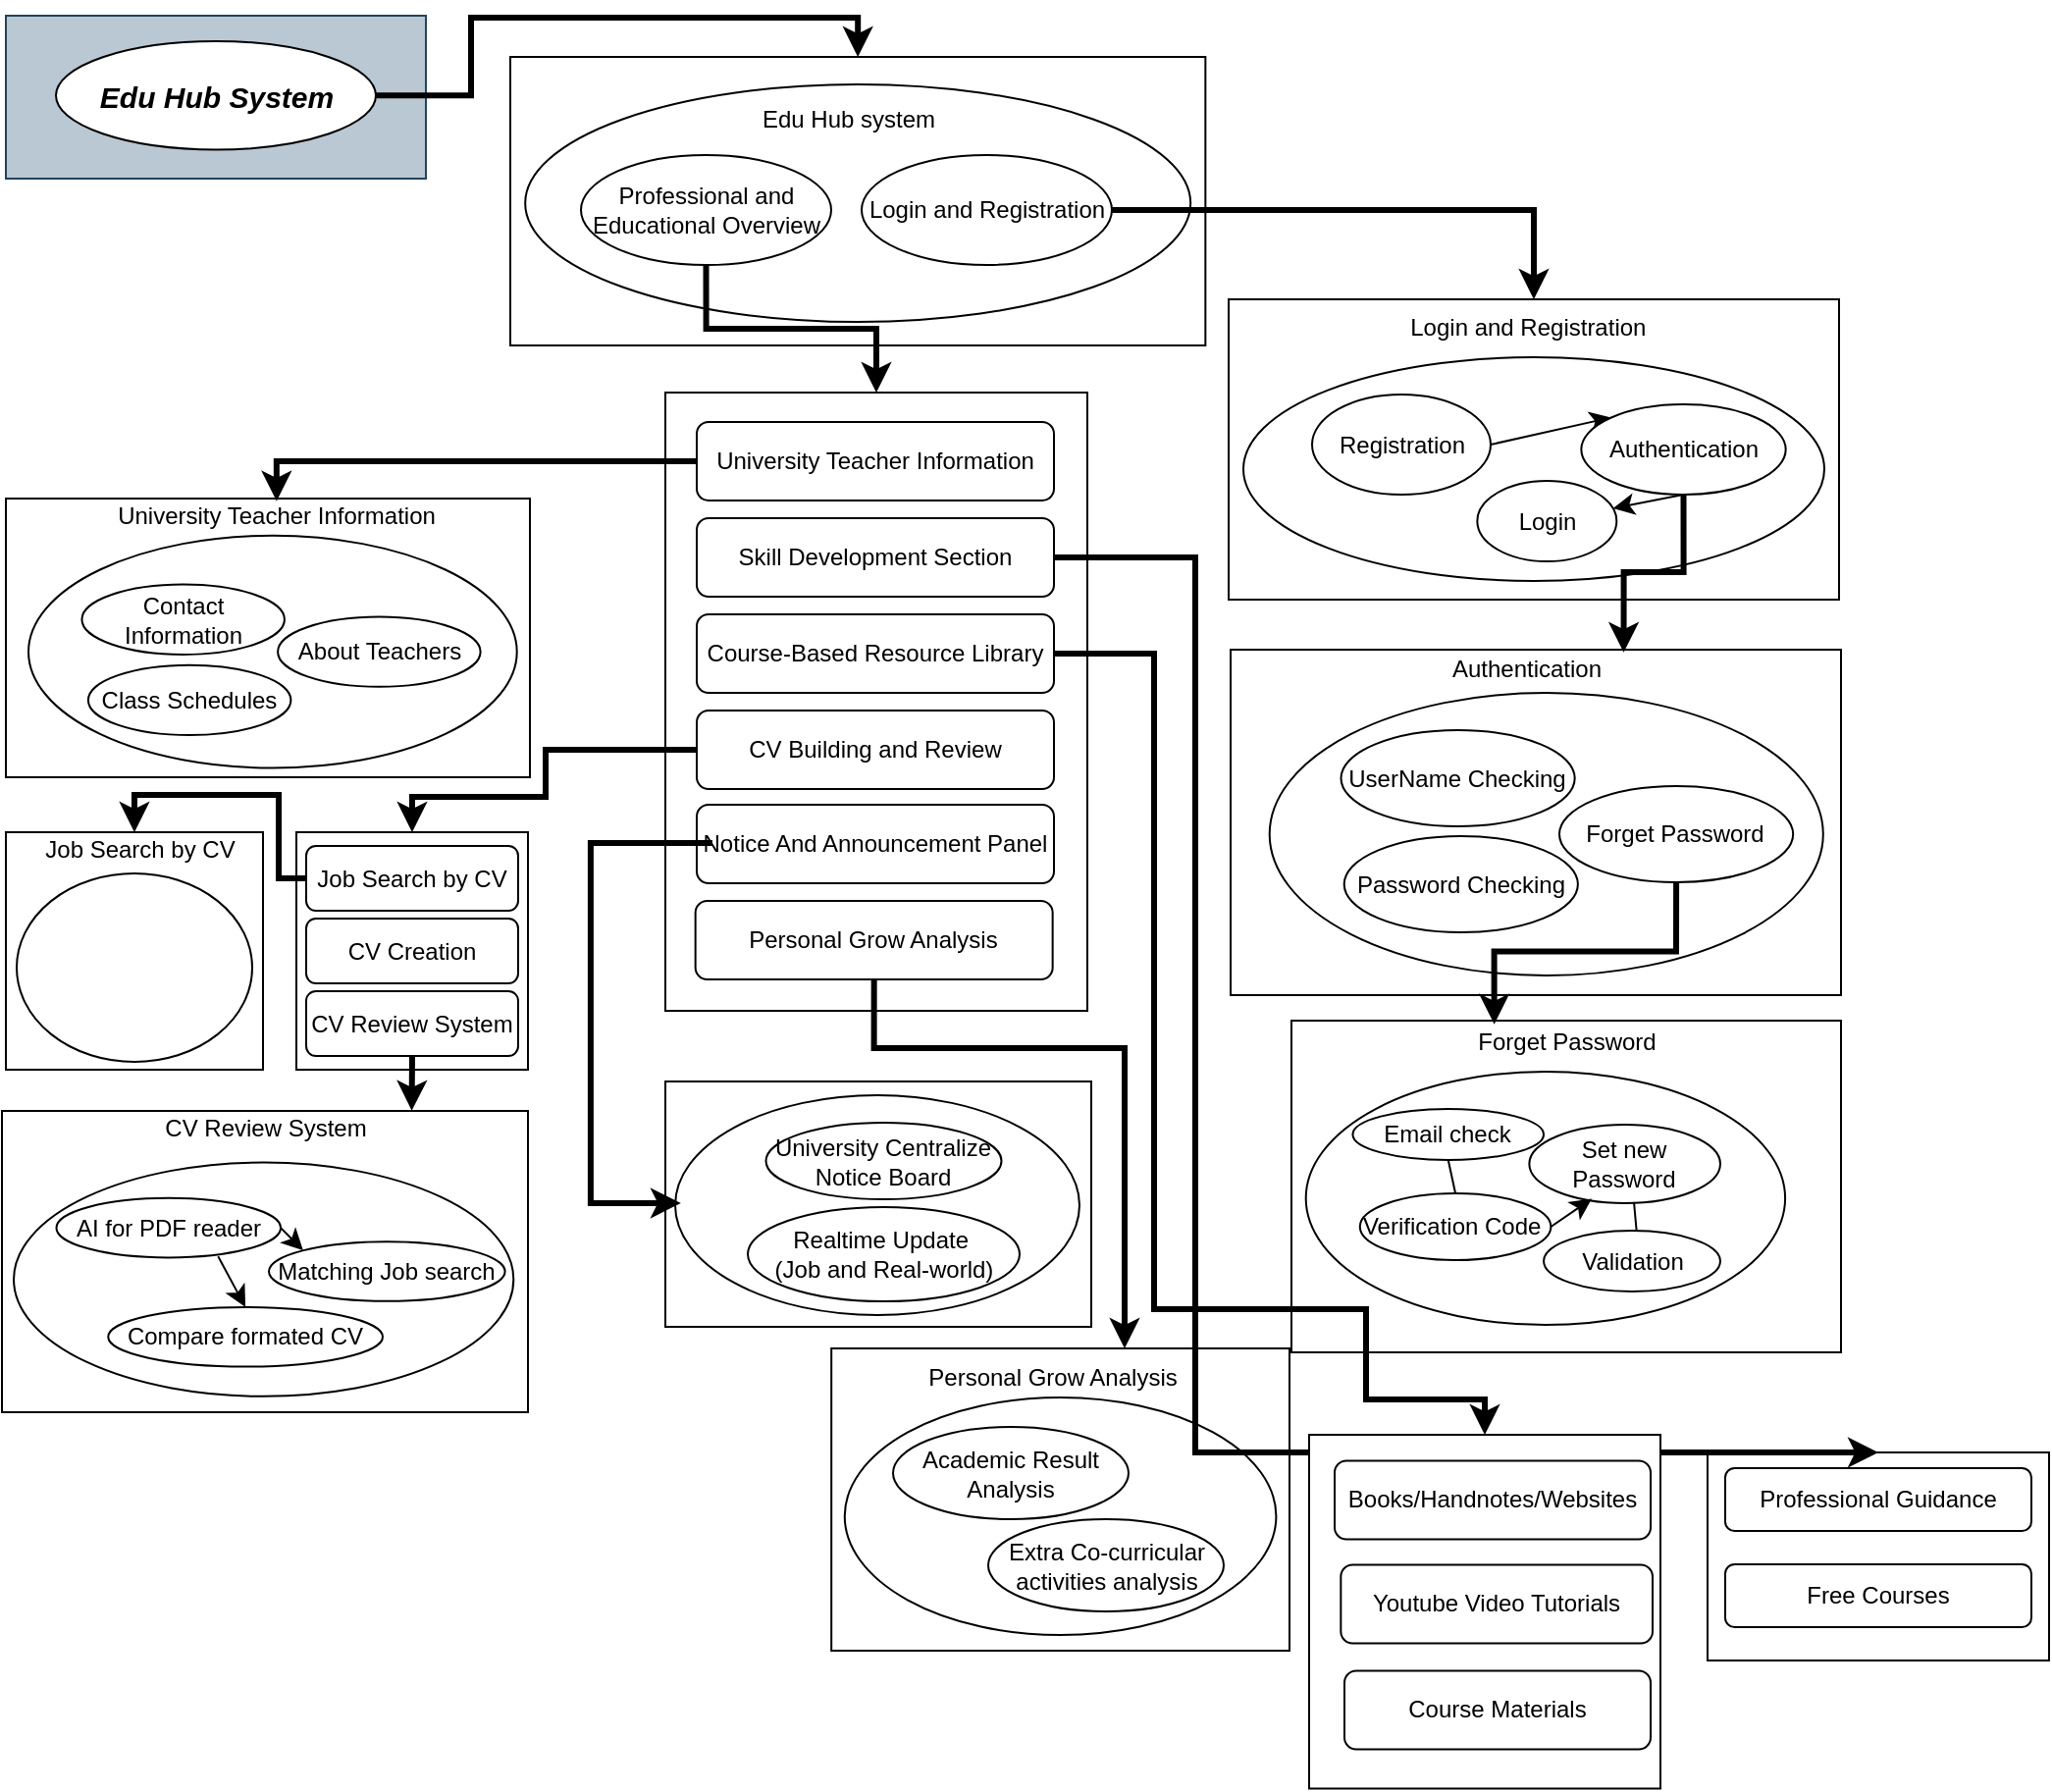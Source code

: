 <mxfile version="26.1.0">
  <diagram name="Page-1" id="dIcrA_qB1EK9TaSI5K_2">
    <mxGraphModel dx="1368" dy="705" grid="0" gridSize="10" guides="1" tooltips="1" connect="1" arrows="1" fold="1" page="0" pageScale="1" pageWidth="850" pageHeight="1100" math="0" shadow="0">
      <root>
        <mxCell id="0" />
        <mxCell id="1" parent="0" />
        <mxCell id="Bnf2NCZyDXiezHd9HjdY-45" value="" style="rounded=0;whiteSpace=wrap;html=1;" parent="1" vertex="1">
          <mxGeometry x="-114" y="296" width="217" height="125" as="geometry" />
        </mxCell>
        <mxCell id="Bnf2NCZyDXiezHd9HjdY-48" value="" style="ellipse;whiteSpace=wrap;html=1;" parent="1" vertex="1">
          <mxGeometry x="-109" y="303" width="206" height="112" as="geometry" />
        </mxCell>
        <mxCell id="Bnf2NCZyDXiezHd9HjdY-14" value="" style="group" parent="1" vertex="1" connectable="0">
          <mxGeometry x="-450" y="-1" width="267" height="142" as="geometry" />
        </mxCell>
        <mxCell id="Bnf2NCZyDXiezHd9HjdY-22" value="" style="rounded=0;whiteSpace=wrap;html=1;" parent="Bnf2NCZyDXiezHd9HjdY-14" vertex="1">
          <mxGeometry width="267" height="142" as="geometry" />
        </mxCell>
        <mxCell id="Bnf2NCZyDXiezHd9HjdY-23" value="" style="group" parent="Bnf2NCZyDXiezHd9HjdY-14" vertex="1" connectable="0">
          <mxGeometry x="11.511" y="1.331" width="248.85" height="135.946" as="geometry" />
        </mxCell>
        <mxCell id="Bnf2NCZyDXiezHd9HjdY-17" value="" style="ellipse;whiteSpace=wrap;html=1;container=0;" parent="Bnf2NCZyDXiezHd9HjdY-23" vertex="1">
          <mxGeometry y="17.585" width="248.85" height="118.361" as="geometry" />
        </mxCell>
        <mxCell id="Bnf2NCZyDXiezHd9HjdY-18" value="University Teacher Information" style="text;html=1;align=center;verticalAlign=middle;whiteSpace=wrap;rounded=0;container=0;" parent="Bnf2NCZyDXiezHd9HjdY-23" vertex="1">
          <mxGeometry x="38.199" width="176.45" height="16.216" as="geometry" />
        </mxCell>
        <mxCell id="Bnf2NCZyDXiezHd9HjdY-19" value="Contact Information" style="ellipse;whiteSpace=wrap;html=1;container=0;" parent="Bnf2NCZyDXiezHd9HjdY-23" vertex="1">
          <mxGeometry x="27.208" y="42.447" width="103.251" height="35.67" as="geometry" />
        </mxCell>
        <mxCell id="Bnf2NCZyDXiezHd9HjdY-20" value="About Teachers" style="ellipse;whiteSpace=wrap;html=1;container=0;" parent="Bnf2NCZyDXiezHd9HjdY-23" vertex="1">
          <mxGeometry x="127.039" y="58.931" width="103.251" height="35.67" as="geometry" />
        </mxCell>
        <mxCell id="Bnf2NCZyDXiezHd9HjdY-21" value="Class Schedules" style="ellipse;whiteSpace=wrap;html=1;container=0;" parent="Bnf2NCZyDXiezHd9HjdY-23" vertex="1">
          <mxGeometry x="30.434" y="83.522" width="103.251" height="35.67" as="geometry" />
        </mxCell>
        <mxCell id="UraL1NpnlC7Kskf86XwC-92" value="" style="group" parent="1" vertex="1" connectable="0">
          <mxGeometry x="174" y="71" width="311" height="181" as="geometry" />
        </mxCell>
        <mxCell id="UraL1NpnlC7Kskf86XwC-72" value="" style="whiteSpace=wrap;html=1;" parent="UraL1NpnlC7Kskf86XwC-92" vertex="1">
          <mxGeometry y="5" width="311" height="176" as="geometry" />
        </mxCell>
        <mxCell id="UraL1NpnlC7Kskf86XwC-74" value="" style="ellipse;whiteSpace=wrap;html=1;" parent="UraL1NpnlC7Kskf86XwC-92" vertex="1">
          <mxGeometry x="19.851" y="27" width="282.051" height="144" as="geometry" />
        </mxCell>
        <mxCell id="UraL1NpnlC7Kskf86XwC-75" value="UserName Checking" style="ellipse;whiteSpace=wrap;html=1;" parent="UraL1NpnlC7Kskf86XwC-92" vertex="1">
          <mxGeometry x="56.245" y="46" width="119.106" height="49" as="geometry" />
        </mxCell>
        <mxCell id="UraL1NpnlC7Kskf86XwC-76" value="Password Checking" style="ellipse;whiteSpace=wrap;html=1;" parent="UraL1NpnlC7Kskf86XwC-92" vertex="1">
          <mxGeometry x="57.841" y="100" width="119.106" height="49" as="geometry" />
        </mxCell>
        <mxCell id="UraL1NpnlC7Kskf86XwC-78" value="Forget Password" style="ellipse;whiteSpace=wrap;html=1;" parent="UraL1NpnlC7Kskf86XwC-92" vertex="1">
          <mxGeometry x="167.493" y="74.5" width="119.106" height="49" as="geometry" />
        </mxCell>
        <mxCell id="UraL1NpnlC7Kskf86XwC-91" value="Authentication" style="text;html=1;align=center;verticalAlign=middle;whiteSpace=wrap;rounded=0;" parent="UraL1NpnlC7Kskf86XwC-92" vertex="1">
          <mxGeometry x="110.008" width="81.886" height="30" as="geometry" />
        </mxCell>
        <mxCell id="UraL1NpnlC7Kskf86XwC-93" value="" style="group" parent="1" vertex="1" connectable="0">
          <mxGeometry x="205" y="261" width="280" height="173" as="geometry" />
        </mxCell>
        <mxCell id="UraL1NpnlC7Kskf86XwC-79" value="" style="whiteSpace=wrap;html=1;" parent="UraL1NpnlC7Kskf86XwC-93" vertex="1">
          <mxGeometry y="4" width="280" height="169" as="geometry" />
        </mxCell>
        <mxCell id="UraL1NpnlC7Kskf86XwC-81" value="" style="ellipse;whiteSpace=wrap;html=1;" parent="UraL1NpnlC7Kskf86XwC-93" vertex="1">
          <mxGeometry x="7.344" y="30" width="244.197" height="129" as="geometry" />
        </mxCell>
        <mxCell id="UraL1NpnlC7Kskf86XwC-82" value="Email check" style="ellipse;whiteSpace=wrap;html=1;" parent="UraL1NpnlC7Kskf86XwC-93" vertex="1">
          <mxGeometry x="31.213" y="49" width="97.311" height="26" as="geometry" />
        </mxCell>
        <mxCell id="UraL1NpnlC7Kskf86XwC-83" value="Verification Code&amp;nbsp;" style="ellipse;whiteSpace=wrap;html=1;" parent="UraL1NpnlC7Kskf86XwC-93" vertex="1">
          <mxGeometry x="34.885" y="92" width="97.311" height="34" as="geometry" />
        </mxCell>
        <mxCell id="UraL1NpnlC7Kskf86XwC-84" value="Set new Password" style="ellipse;whiteSpace=wrap;html=1;" parent="UraL1NpnlC7Kskf86XwC-93" vertex="1">
          <mxGeometry x="121.18" y="57" width="97.311" height="40" as="geometry" />
        </mxCell>
        <mxCell id="UraL1NpnlC7Kskf86XwC-85" value="Validation" style="ellipse;whiteSpace=wrap;html=1;" parent="UraL1NpnlC7Kskf86XwC-93" vertex="1">
          <mxGeometry x="128.525" y="111" width="89.967" height="31" as="geometry" />
        </mxCell>
        <mxCell id="UraL1NpnlC7Kskf86XwC-86" value="" style="endArrow=none;html=1;rounded=0;fontSize=12;startSize=8;endSize=8;curved=1;exitX=0.5;exitY=0;exitDx=0;exitDy=0;entryX=0.5;entryY=1;entryDx=0;entryDy=0;" parent="UraL1NpnlC7Kskf86XwC-93" source="UraL1NpnlC7Kskf86XwC-83" target="UraL1NpnlC7Kskf86XwC-82" edge="1">
          <mxGeometry width="50" height="50" relative="1" as="geometry">
            <mxPoint x="85.377" y="81" as="sourcePoint" />
            <mxPoint x="131.279" y="31" as="targetPoint" />
          </mxGeometry>
        </mxCell>
        <mxCell id="UraL1NpnlC7Kskf86XwC-88" value="" style="endArrow=classic;html=1;rounded=0;fontSize=12;startSize=8;endSize=8;curved=1;exitX=1;exitY=0.5;exitDx=0;exitDy=0;entryX=0.327;entryY=0.944;entryDx=0;entryDy=0;entryPerimeter=0;" parent="UraL1NpnlC7Kskf86XwC-93" source="UraL1NpnlC7Kskf86XwC-83" target="UraL1NpnlC7Kskf86XwC-84" edge="1">
          <mxGeometry width="50" height="50" relative="1" as="geometry">
            <mxPoint x="197.377" y="176" as="sourcePoint" />
            <mxPoint x="149.639" y="92" as="targetPoint" />
          </mxGeometry>
        </mxCell>
        <mxCell id="UraL1NpnlC7Kskf86XwC-89" value="" style="endArrow=none;html=1;rounded=0;fontSize=12;startSize=8;endSize=8;curved=1;entryX=0.548;entryY=0.986;entryDx=0;entryDy=0;entryPerimeter=0;exitX=0.526;exitY=0.012;exitDx=0;exitDy=0;exitPerimeter=0;" parent="UraL1NpnlC7Kskf86XwC-93" source="UraL1NpnlC7Kskf86XwC-85" target="UraL1NpnlC7Kskf86XwC-84" edge="1">
          <mxGeometry width="50" height="50" relative="1" as="geometry">
            <mxPoint x="85.377" y="90" as="sourcePoint" />
            <mxPoint x="131.279" y="40" as="targetPoint" />
          </mxGeometry>
        </mxCell>
        <mxCell id="UraL1NpnlC7Kskf86XwC-90" value="Forget Password" style="text;html=1;align=center;verticalAlign=middle;whiteSpace=wrap;rounded=0;" parent="UraL1NpnlC7Kskf86XwC-93" vertex="1">
          <mxGeometry x="86.65" width="106.69" height="30" as="geometry" />
        </mxCell>
        <mxCell id="UraL1NpnlC7Kskf86XwC-27" value="" style="rounded=0;whiteSpace=wrap;html=1;" parent="1" vertex="1">
          <mxGeometry x="173" y="-102.5" width="311" height="153" as="geometry" />
        </mxCell>
        <mxCell id="UraL1NpnlC7Kskf86XwC-31" value="" style="ellipse;whiteSpace=wrap;html=1;" parent="1" vertex="1">
          <mxGeometry x="180.5" y="-73" width="296" height="114" as="geometry" />
        </mxCell>
        <mxCell id="UraL1NpnlC7Kskf86XwC-32" value="Login" style="ellipse;whiteSpace=wrap;html=1;" parent="1" vertex="1">
          <mxGeometry x="299.67" y="-10" width="71" height="41" as="geometry" />
        </mxCell>
        <mxCell id="UraL1NpnlC7Kskf86XwC-38" style="edgeStyle=none;curved=1;rounded=0;orthogonalLoop=1;jettySize=auto;html=1;exitX=1;exitY=0.5;exitDx=0;exitDy=0;entryX=0;entryY=0;entryDx=0;entryDy=0;fontSize=12;startSize=8;endSize=8;" parent="1" source="UraL1NpnlC7Kskf86XwC-33" target="UraL1NpnlC7Kskf86XwC-34" edge="1">
          <mxGeometry relative="1" as="geometry" />
        </mxCell>
        <mxCell id="UraL1NpnlC7Kskf86XwC-33" value="Registration" style="ellipse;whiteSpace=wrap;html=1;" parent="1" vertex="1">
          <mxGeometry x="215.5" y="-54" width="91" height="51" as="geometry" />
        </mxCell>
        <mxCell id="UraL1NpnlC7Kskf86XwC-39" style="edgeStyle=none;curved=1;rounded=0;orthogonalLoop=1;jettySize=auto;html=1;exitX=0.5;exitY=1;exitDx=0;exitDy=0;fontSize=12;startSize=8;endSize=8;" parent="1" source="UraL1NpnlC7Kskf86XwC-34" target="UraL1NpnlC7Kskf86XwC-32" edge="1">
          <mxGeometry relative="1" as="geometry" />
        </mxCell>
        <mxCell id="UraL1NpnlC7Kskf86XwC-34" value="Authentication" style="ellipse;whiteSpace=wrap;html=1;" parent="1" vertex="1">
          <mxGeometry x="352.67" y="-49" width="104.17" height="46" as="geometry" />
        </mxCell>
        <mxCell id="UraL1NpnlC7Kskf86XwC-47" value="Login and Registration&amp;nbsp;&amp;nbsp;" style="text;html=1;align=center;verticalAlign=middle;whiteSpace=wrap;rounded=0;" parent="1" vertex="1">
          <mxGeometry x="263.5" y="-103" width="130" height="30" as="geometry" />
        </mxCell>
        <mxCell id="Bnf2NCZyDXiezHd9HjdY-12" value="" style="group" parent="1" vertex="1" connectable="0">
          <mxGeometry x="-114" y="-55" width="215" height="315" as="geometry" />
        </mxCell>
        <mxCell id="UraL1NpnlC7Kskf86XwC-6" value="" style="rounded=0;whiteSpace=wrap;html=1;" parent="Bnf2NCZyDXiezHd9HjdY-12" vertex="1">
          <mxGeometry width="215" height="315" as="geometry" />
        </mxCell>
        <mxCell id="UraL1NpnlC7Kskf86XwC-8" value="University Teacher Information" style="rounded=1;whiteSpace=wrap;html=1;" parent="Bnf2NCZyDXiezHd9HjdY-12" vertex="1">
          <mxGeometry x="16" y="15" width="182" height="40" as="geometry" />
        </mxCell>
        <mxCell id="UraL1NpnlC7Kskf86XwC-9" value="Skill Development Section" style="rounded=1;whiteSpace=wrap;html=1;" parent="Bnf2NCZyDXiezHd9HjdY-12" vertex="1">
          <mxGeometry x="16" y="64" width="182" height="40" as="geometry" />
        </mxCell>
        <mxCell id="UraL1NpnlC7Kskf86XwC-10" value="Course-Based Resource Library" style="rounded=1;whiteSpace=wrap;html=1;" parent="Bnf2NCZyDXiezHd9HjdY-12" vertex="1">
          <mxGeometry x="16" y="113" width="182" height="40" as="geometry" />
        </mxCell>
        <mxCell id="UraL1NpnlC7Kskf86XwC-11" value="CV Building and Review" style="rounded=1;whiteSpace=wrap;html=1;" parent="Bnf2NCZyDXiezHd9HjdY-12" vertex="1">
          <mxGeometry x="16" y="162" width="182" height="40" as="geometry" />
        </mxCell>
        <mxCell id="UraL1NpnlC7Kskf86XwC-13" value="Notice And Announcement Panel" style="rounded=1;whiteSpace=wrap;html=1;" parent="Bnf2NCZyDXiezHd9HjdY-12" vertex="1">
          <mxGeometry x="16" y="210" width="182" height="40" as="geometry" />
        </mxCell>
        <mxCell id="UraL1NpnlC7Kskf86XwC-68" value="Personal Grow Analysis" style="rounded=1;whiteSpace=wrap;html=1;" parent="Bnf2NCZyDXiezHd9HjdY-12" vertex="1">
          <mxGeometry x="15.33" y="259" width="182" height="40" as="geometry" />
        </mxCell>
        <mxCell id="Bnf2NCZyDXiezHd9HjdY-29" style="edgeStyle=orthogonalEdgeStyle;rounded=0;orthogonalLoop=1;jettySize=auto;html=1;entryX=0.5;entryY=0;entryDx=0;entryDy=0;strokeWidth=3;" parent="1" source="UraL1NpnlC7Kskf86XwC-8" target="Bnf2NCZyDXiezHd9HjdY-18" edge="1">
          <mxGeometry relative="1" as="geometry">
            <Array as="points">
              <mxPoint x="-312" y="-20" />
            </Array>
          </mxGeometry>
        </mxCell>
        <mxCell id="UraL1NpnlC7Kskf86XwC-1" value="" style="rounded=0;whiteSpace=wrap;html=1;" parent="1" vertex="1">
          <mxGeometry x="-193.0" y="-226" width="354.17" height="147" as="geometry" />
        </mxCell>
        <mxCell id="Bnf2NCZyDXiezHd9HjdY-8" value="" style="ellipse;whiteSpace=wrap;html=1;" parent="1" vertex="1">
          <mxGeometry x="-185.41" y="-212" width="339" height="121" as="geometry" />
        </mxCell>
        <mxCell id="ZpZM58pf16F-QtEgvetO-1" style="edgeStyle=orthogonalEdgeStyle;rounded=0;orthogonalLoop=1;jettySize=auto;html=1;exitX=0.5;exitY=1;exitDx=0;exitDy=0;entryX=0.5;entryY=0;entryDx=0;entryDy=0;strokeWidth=3;" edge="1" parent="1" source="UraL1NpnlC7Kskf86XwC-2" target="UraL1NpnlC7Kskf86XwC-6">
          <mxGeometry relative="1" as="geometry" />
        </mxCell>
        <mxCell id="UraL1NpnlC7Kskf86XwC-2" value="Professional and Educational Overview" style="ellipse;whiteSpace=wrap;html=1;" parent="1" vertex="1">
          <mxGeometry x="-157.0" y="-176" width="127.5" height="56" as="geometry" />
        </mxCell>
        <mxCell id="UraL1NpnlC7Kskf86XwC-3" style="edgeStyle=none;curved=1;rounded=0;orthogonalLoop=1;jettySize=auto;html=1;exitX=1;exitY=1;exitDx=0;exitDy=0;fontSize=12;startSize=8;endSize=8;" parent="1" source="UraL1NpnlC7Kskf86XwC-1" target="UraL1NpnlC7Kskf86XwC-1" edge="1">
          <mxGeometry relative="1" as="geometry" />
        </mxCell>
        <mxCell id="ZpZM58pf16F-QtEgvetO-2" style="edgeStyle=orthogonalEdgeStyle;rounded=0;orthogonalLoop=1;jettySize=auto;html=1;exitX=1;exitY=0.5;exitDx=0;exitDy=0;entryX=0.5;entryY=0;entryDx=0;entryDy=0;strokeWidth=3;" edge="1" parent="1" source="Bnf2NCZyDXiezHd9HjdY-6" target="UraL1NpnlC7Kskf86XwC-27">
          <mxGeometry relative="1" as="geometry" />
        </mxCell>
        <mxCell id="Bnf2NCZyDXiezHd9HjdY-6" value="Login and Registration" style="ellipse;whiteSpace=wrap;html=1;" parent="1" vertex="1">
          <mxGeometry x="-14.0" y="-176" width="127.5" height="56" as="geometry" />
        </mxCell>
        <mxCell id="Bnf2NCZyDXiezHd9HjdY-30" value="Edu Hub system" style="text;html=1;align=center;verticalAlign=middle;resizable=0;points=[];autosize=1;strokeColor=none;fillColor=none;" parent="1" vertex="1">
          <mxGeometry x="-74" y="-207" width="106" height="26" as="geometry" />
        </mxCell>
        <mxCell id="Bnf2NCZyDXiezHd9HjdY-35" value="" style="group" parent="1" vertex="1" connectable="0">
          <mxGeometry x="417" y="485" width="174" height="106" as="geometry" />
        </mxCell>
        <mxCell id="Bnf2NCZyDXiezHd9HjdY-34" value="" style="rounded=0;whiteSpace=wrap;html=1;" parent="Bnf2NCZyDXiezHd9HjdY-35" vertex="1">
          <mxGeometry width="174" height="106" as="geometry" />
        </mxCell>
        <mxCell id="UraL1NpnlC7Kskf86XwC-51" value="Professional Guidance" style="rounded=1;whiteSpace=wrap;html=1;" parent="Bnf2NCZyDXiezHd9HjdY-35" vertex="1">
          <mxGeometry x="9" y="8" width="156" height="32" as="geometry" />
        </mxCell>
        <mxCell id="UraL1NpnlC7Kskf86XwC-52" value="Free Courses" style="rounded=1;whiteSpace=wrap;html=1;" parent="Bnf2NCZyDXiezHd9HjdY-35" vertex="1">
          <mxGeometry x="9" y="57" width="156" height="32" as="geometry" />
        </mxCell>
        <mxCell id="Bnf2NCZyDXiezHd9HjdY-39" style="edgeStyle=orthogonalEdgeStyle;rounded=0;orthogonalLoop=1;jettySize=auto;html=1;exitX=1;exitY=0.5;exitDx=0;exitDy=0;entryX=0.5;entryY=0;entryDx=0;entryDy=0;strokeWidth=3;" parent="1" source="UraL1NpnlC7Kskf86XwC-10" target="Bnf2NCZyDXiezHd9HjdY-38" edge="1">
          <mxGeometry relative="1" as="geometry">
            <Array as="points">
              <mxPoint x="135" y="78" />
              <mxPoint x="135" y="412" />
              <mxPoint x="243" y="412" />
              <mxPoint x="243" y="458" />
            </Array>
          </mxGeometry>
        </mxCell>
        <mxCell id="Bnf2NCZyDXiezHd9HjdY-40" value="" style="group" parent="1" vertex="1" connectable="0">
          <mxGeometry x="-452" y="311" width="268" height="153.5" as="geometry" />
        </mxCell>
        <mxCell id="UraL1NpnlC7Kskf86XwC-106" value="" style="rounded=0;whiteSpace=wrap;html=1;" parent="Bnf2NCZyDXiezHd9HjdY-40" vertex="1">
          <mxGeometry width="268" height="153.5" as="geometry" />
        </mxCell>
        <mxCell id="UraL1NpnlC7Kskf86XwC-108" value="" style="ellipse;whiteSpace=wrap;html=1;" parent="Bnf2NCZyDXiezHd9HjdY-40" vertex="1">
          <mxGeometry x="6.015" y="26.257" width="254.633" height="119.164" as="geometry" />
        </mxCell>
        <mxCell id="UraL1NpnlC7Kskf86XwC-112" style="edgeStyle=none;curved=1;rounded=0;orthogonalLoop=1;jettySize=auto;html=1;exitX=1;exitY=0.5;exitDx=0;exitDy=0;entryX=0;entryY=0;entryDx=0;entryDy=0;fontSize=12;startSize=8;endSize=8;" parent="Bnf2NCZyDXiezHd9HjdY-40" source="UraL1NpnlC7Kskf86XwC-109" target="UraL1NpnlC7Kskf86XwC-111" edge="1">
          <mxGeometry relative="1" as="geometry" />
        </mxCell>
        <mxCell id="UraL1NpnlC7Kskf86XwC-113" style="edgeStyle=none;curved=1;rounded=0;orthogonalLoop=1;jettySize=auto;html=1;exitX=0.721;exitY=0.981;exitDx=0;exitDy=0;entryX=0.5;entryY=0;entryDx=0;entryDy=0;fontSize=12;startSize=8;endSize=8;exitPerimeter=0;" parent="Bnf2NCZyDXiezHd9HjdY-40" source="UraL1NpnlC7Kskf86XwC-109" target="UraL1NpnlC7Kskf86XwC-110" edge="1">
          <mxGeometry relative="1" as="geometry" />
        </mxCell>
        <mxCell id="UraL1NpnlC7Kskf86XwC-109" value="AI for PDF reader" style="ellipse;whiteSpace=wrap;html=1;" parent="Bnf2NCZyDXiezHd9HjdY-40" vertex="1">
          <mxGeometry x="27.736" y="44.434" width="114.284" height="30.296" as="geometry" />
        </mxCell>
        <mxCell id="UraL1NpnlC7Kskf86XwC-110" value="Compare formated CV" style="ellipse;whiteSpace=wrap;html=1;" parent="Bnf2NCZyDXiezHd9HjdY-40" vertex="1">
          <mxGeometry x="54.13" y="99.977" width="139.87" height="30.296" as="geometry" />
        </mxCell>
        <mxCell id="UraL1NpnlC7Kskf86XwC-111" value="Matching Job search" style="ellipse;whiteSpace=wrap;html=1;" parent="Bnf2NCZyDXiezHd9HjdY-40" vertex="1">
          <mxGeometry x="136" y="66.622" width="120.3" height="30.296" as="geometry" />
        </mxCell>
        <mxCell id="ZpZM58pf16F-QtEgvetO-20" value="CV Review System" style="text;html=1;align=center;verticalAlign=middle;resizable=0;points=[];autosize=1;strokeColor=none;fillColor=none;" vertex="1" parent="Bnf2NCZyDXiezHd9HjdY-40">
          <mxGeometry x="73.5" y="-3.854" width="121" height="26" as="geometry" />
        </mxCell>
        <mxCell id="Bnf2NCZyDXiezHd9HjdY-42" value="" style="group" parent="1" vertex="1" connectable="0">
          <mxGeometry x="-301" y="220" width="241" height="145.5" as="geometry" />
        </mxCell>
        <mxCell id="ZpZM58pf16F-QtEgvetO-10" value="" style="group" vertex="1" connectable="0" parent="Bnf2NCZyDXiezHd9HjdY-42">
          <mxGeometry x="-1" y="-50" width="118" height="121" as="geometry" />
        </mxCell>
        <mxCell id="Bnf2NCZyDXiezHd9HjdY-41" value="" style="rounded=0;whiteSpace=wrap;html=1;" parent="ZpZM58pf16F-QtEgvetO-10" vertex="1">
          <mxGeometry y="-1" width="118" height="121" as="geometry" />
        </mxCell>
        <mxCell id="UraL1NpnlC7Kskf86XwC-65" value="Job Search by CV" style="rounded=1;whiteSpace=wrap;html=1;" parent="ZpZM58pf16F-QtEgvetO-10" vertex="1">
          <mxGeometry x="5" y="6" width="108" height="33" as="geometry" />
        </mxCell>
        <mxCell id="UraL1NpnlC7Kskf86XwC-66" value="CV Creation" style="rounded=1;whiteSpace=wrap;html=1;" parent="ZpZM58pf16F-QtEgvetO-10" vertex="1">
          <mxGeometry x="5" y="43" width="108" height="33" as="geometry" />
        </mxCell>
        <mxCell id="UraL1NpnlC7Kskf86XwC-67" value="CV Review System" style="rounded=1;whiteSpace=wrap;html=1;" parent="ZpZM58pf16F-QtEgvetO-10" vertex="1">
          <mxGeometry x="5" y="80" width="108" height="33" as="geometry" />
        </mxCell>
        <mxCell id="Bnf2NCZyDXiezHd9HjdY-49" style="edgeStyle=orthogonalEdgeStyle;rounded=0;orthogonalLoop=1;jettySize=auto;html=1;entryX=0;entryY=0.5;entryDx=0;entryDy=0;exitX=0;exitY=0.5;exitDx=0;exitDy=0;strokeWidth=3;" parent="Bnf2NCZyDXiezHd9HjdY-42" edge="1">
          <mxGeometry relative="1" as="geometry">
            <Array as="points">
              <mxPoint x="148.94" y="-45.53" />
              <mxPoint x="148.94" y="138.47" />
            </Array>
            <mxPoint x="210.94" y="-45.53" as="sourcePoint" />
            <mxPoint x="194.94" y="137.97" as="targetPoint" />
          </mxGeometry>
        </mxCell>
        <mxCell id="Bnf2NCZyDXiezHd9HjdY-46" value="University Centralize Notice Board" style="ellipse;whiteSpace=wrap;html=1;" parent="1" vertex="1">
          <mxGeometry x="-62.75" y="317" width="120" height="39" as="geometry" />
        </mxCell>
        <mxCell id="Bnf2NCZyDXiezHd9HjdY-47" value="Realtime Update&amp;nbsp;&lt;div&gt;(Job and Real-world)&lt;/div&gt;" style="ellipse;whiteSpace=wrap;html=1;" parent="1" vertex="1">
          <mxGeometry x="-72" y="360" width="138.5" height="48" as="geometry" />
        </mxCell>
        <mxCell id="Bnf2NCZyDXiezHd9HjdY-51" value="" style="rounded=0;whiteSpace=wrap;html=1;" parent="1" vertex="1">
          <mxGeometry x="-29.41" y="432" width="233.41" height="154" as="geometry" />
        </mxCell>
        <mxCell id="Bnf2NCZyDXiezHd9HjdY-52" value="" style="ellipse;whiteSpace=wrap;html=1;" parent="1" vertex="1">
          <mxGeometry x="-22.62" y="457" width="219.83" height="121" as="geometry" />
        </mxCell>
        <mxCell id="Bnf2NCZyDXiezHd9HjdY-53" value="Academic Result Analysis" style="ellipse;whiteSpace=wrap;html=1;" parent="1" vertex="1">
          <mxGeometry x="2" y="472" width="120" height="47" as="geometry" />
        </mxCell>
        <mxCell id="Bnf2NCZyDXiezHd9HjdY-54" value="Extra Co-curricular activities analysis" style="ellipse;whiteSpace=wrap;html=1;" parent="1" vertex="1">
          <mxGeometry x="50.5" y="519" width="120" height="47" as="geometry" />
        </mxCell>
        <mxCell id="Bnf2NCZyDXiezHd9HjdY-55" value="Personal Grow Analysis" style="text;html=1;align=center;verticalAlign=middle;resizable=0;points=[];autosize=1;strokeColor=none;fillColor=none;" parent="1" vertex="1">
          <mxGeometry x="10.83" y="434" width="145" height="26" as="geometry" />
        </mxCell>
        <mxCell id="Bnf2NCZyDXiezHd9HjdY-56" style="edgeStyle=orthogonalEdgeStyle;rounded=0;orthogonalLoop=1;jettySize=auto;html=1;exitX=0.5;exitY=1;exitDx=0;exitDy=0;strokeWidth=3;" parent="1" source="UraL1NpnlC7Kskf86XwC-68" target="Bnf2NCZyDXiezHd9HjdY-51" edge="1">
          <mxGeometry relative="1" as="geometry">
            <Array as="points">
              <mxPoint x="-8" y="279" />
              <mxPoint x="120" y="279" />
            </Array>
          </mxGeometry>
        </mxCell>
        <mxCell id="Bnf2NCZyDXiezHd9HjdY-58" style="edgeStyle=orthogonalEdgeStyle;rounded=0;orthogonalLoop=1;jettySize=auto;html=1;exitX=1;exitY=0.5;exitDx=0;exitDy=0;entryX=0.5;entryY=0;entryDx=0;entryDy=0;strokeWidth=3;" parent="1" source="UraL1NpnlC7Kskf86XwC-9" target="Bnf2NCZyDXiezHd9HjdY-34" edge="1">
          <mxGeometry relative="1" as="geometry">
            <Array as="points">
              <mxPoint x="156" y="29" />
              <mxPoint x="156" y="485" />
            </Array>
          </mxGeometry>
        </mxCell>
        <mxCell id="ZpZM58pf16F-QtEgvetO-4" style="edgeStyle=orthogonalEdgeStyle;rounded=0;orthogonalLoop=1;jettySize=auto;html=1;exitX=0.5;exitY=1;exitDx=0;exitDy=0;entryX=0.644;entryY=0.008;entryDx=0;entryDy=0;entryPerimeter=0;strokeWidth=3;" edge="1" parent="1" source="UraL1NpnlC7Kskf86XwC-34" target="UraL1NpnlC7Kskf86XwC-72">
          <mxGeometry relative="1" as="geometry" />
        </mxCell>
        <mxCell id="ZpZM58pf16F-QtEgvetO-6" style="edgeStyle=orthogonalEdgeStyle;rounded=0;orthogonalLoop=1;jettySize=auto;html=1;exitX=0.5;exitY=1;exitDx=0;exitDy=0;entryX=0.369;entryY=0.011;entryDx=0;entryDy=0;entryPerimeter=0;strokeWidth=3;" edge="1" parent="1" source="UraL1NpnlC7Kskf86XwC-78" target="UraL1NpnlC7Kskf86XwC-79">
          <mxGeometry relative="1" as="geometry" />
        </mxCell>
        <mxCell id="ZpZM58pf16F-QtEgvetO-7" value="" style="group" vertex="1" connectable="0" parent="1">
          <mxGeometry x="-450" y="-247" width="214" height="83" as="geometry" />
        </mxCell>
        <mxCell id="Bnf2NCZyDXiezHd9HjdY-31" value="" style="rounded=0;whiteSpace=wrap;html=1;fillColor=#bac8d3;strokeColor=#23445d;" parent="ZpZM58pf16F-QtEgvetO-7" vertex="1">
          <mxGeometry width="214" height="83" as="geometry" />
        </mxCell>
        <mxCell id="Bnf2NCZyDXiezHd9HjdY-32" value="&lt;font style=&quot;font-size: 15px;&quot;&gt;&lt;b&gt;&lt;i&gt;Edu Hub System&lt;/i&gt;&lt;/b&gt;&lt;/font&gt;" style="ellipse;whiteSpace=wrap;html=1;" parent="ZpZM58pf16F-QtEgvetO-7" vertex="1">
          <mxGeometry x="25.5" y="13" width="163" height="55.25" as="geometry" />
        </mxCell>
        <mxCell id="ZpZM58pf16F-QtEgvetO-8" style="edgeStyle=orthogonalEdgeStyle;rounded=0;orthogonalLoop=1;jettySize=auto;html=1;exitX=1;exitY=0.5;exitDx=0;exitDy=0;entryX=0.5;entryY=0;entryDx=0;entryDy=0;strokeWidth=3;" edge="1" parent="1" source="Bnf2NCZyDXiezHd9HjdY-32" target="UraL1NpnlC7Kskf86XwC-1">
          <mxGeometry relative="1" as="geometry">
            <Array as="points">
              <mxPoint x="-213" y="-206" />
              <mxPoint x="-213" y="-246" />
              <mxPoint x="-16" y="-246" />
            </Array>
          </mxGeometry>
        </mxCell>
        <mxCell id="ZpZM58pf16F-QtEgvetO-9" value="" style="group" vertex="1" connectable="0" parent="1">
          <mxGeometry x="214" y="476" width="179" height="180.25" as="geometry" />
        </mxCell>
        <mxCell id="Bnf2NCZyDXiezHd9HjdY-38" value="" style="rounded=0;whiteSpace=wrap;html=1;" parent="ZpZM58pf16F-QtEgvetO-9" vertex="1">
          <mxGeometry width="179" height="180.25" as="geometry" />
        </mxCell>
        <mxCell id="UraL1NpnlC7Kskf86XwC-59" value="Books/Handnotes/Websites" style="rounded=1;whiteSpace=wrap;html=1;" parent="ZpZM58pf16F-QtEgvetO-9" vertex="1">
          <mxGeometry x="13" y="13.25" width="161" height="40" as="geometry" />
        </mxCell>
        <mxCell id="UraL1NpnlC7Kskf86XwC-60" value="Youtube Video Tutorials" style="rounded=1;whiteSpace=wrap;html=1;" parent="ZpZM58pf16F-QtEgvetO-9" vertex="1">
          <mxGeometry x="16.16" y="66.25" width="158.84" height="40" as="geometry" />
        </mxCell>
        <mxCell id="UraL1NpnlC7Kskf86XwC-61" value="Course Materials" style="rounded=1;whiteSpace=wrap;html=1;" parent="ZpZM58pf16F-QtEgvetO-9" vertex="1">
          <mxGeometry x="18" y="120.25" width="156" height="40" as="geometry" />
        </mxCell>
        <mxCell id="ZpZM58pf16F-QtEgvetO-18" style="edgeStyle=orthogonalEdgeStyle;rounded=0;orthogonalLoop=1;jettySize=auto;html=1;exitX=0;exitY=0.5;exitDx=0;exitDy=0;entryX=0.5;entryY=0;entryDx=0;entryDy=0;strokeWidth=3;" edge="1" parent="1" source="UraL1NpnlC7Kskf86XwC-11" target="Bnf2NCZyDXiezHd9HjdY-41">
          <mxGeometry relative="1" as="geometry">
            <Array as="points">
              <mxPoint x="-175" y="127" />
              <mxPoint x="-175" y="151" />
              <mxPoint x="-243" y="151" />
            </Array>
          </mxGeometry>
        </mxCell>
        <mxCell id="ZpZM58pf16F-QtEgvetO-22" style="edgeStyle=orthogonalEdgeStyle;rounded=0;orthogonalLoop=1;jettySize=auto;html=1;exitX=0.5;exitY=1;exitDx=0;exitDy=0;entryX=0.779;entryY=-0.001;entryDx=0;entryDy=0;entryPerimeter=0;strokeWidth=3;" edge="1" parent="1" source="UraL1NpnlC7Kskf86XwC-67" target="UraL1NpnlC7Kskf86XwC-106">
          <mxGeometry relative="1" as="geometry" />
        </mxCell>
        <mxCell id="ZpZM58pf16F-QtEgvetO-23" value="" style="rounded=0;whiteSpace=wrap;html=1;" vertex="1" parent="1">
          <mxGeometry x="-450" y="169" width="131" height="121" as="geometry" />
        </mxCell>
        <mxCell id="ZpZM58pf16F-QtEgvetO-24" value="" style="ellipse;whiteSpace=wrap;html=1;" vertex="1" parent="1">
          <mxGeometry x="-444.5" y="190" width="120" height="96" as="geometry" />
        </mxCell>
        <mxCell id="ZpZM58pf16F-QtEgvetO-25" value="Job Search by CV" style="text;html=1;align=center;verticalAlign=middle;resizable=0;points=[];autosize=1;strokeColor=none;fillColor=none;" vertex="1" parent="1">
          <mxGeometry x="-439.5" y="165" width="115" height="26" as="geometry" />
        </mxCell>
        <mxCell id="ZpZM58pf16F-QtEgvetO-27" style="edgeStyle=orthogonalEdgeStyle;rounded=0;orthogonalLoop=1;jettySize=auto;html=1;exitX=0;exitY=0.5;exitDx=0;exitDy=0;entryX=0.5;entryY=0;entryDx=0;entryDy=0;strokeWidth=3;" edge="1" parent="1" source="UraL1NpnlC7Kskf86XwC-65" target="ZpZM58pf16F-QtEgvetO-23">
          <mxGeometry relative="1" as="geometry">
            <Array as="points">
              <mxPoint x="-311" y="193" />
              <mxPoint x="-311" y="150" />
              <mxPoint x="-384" y="150" />
            </Array>
          </mxGeometry>
        </mxCell>
      </root>
    </mxGraphModel>
  </diagram>
</mxfile>
